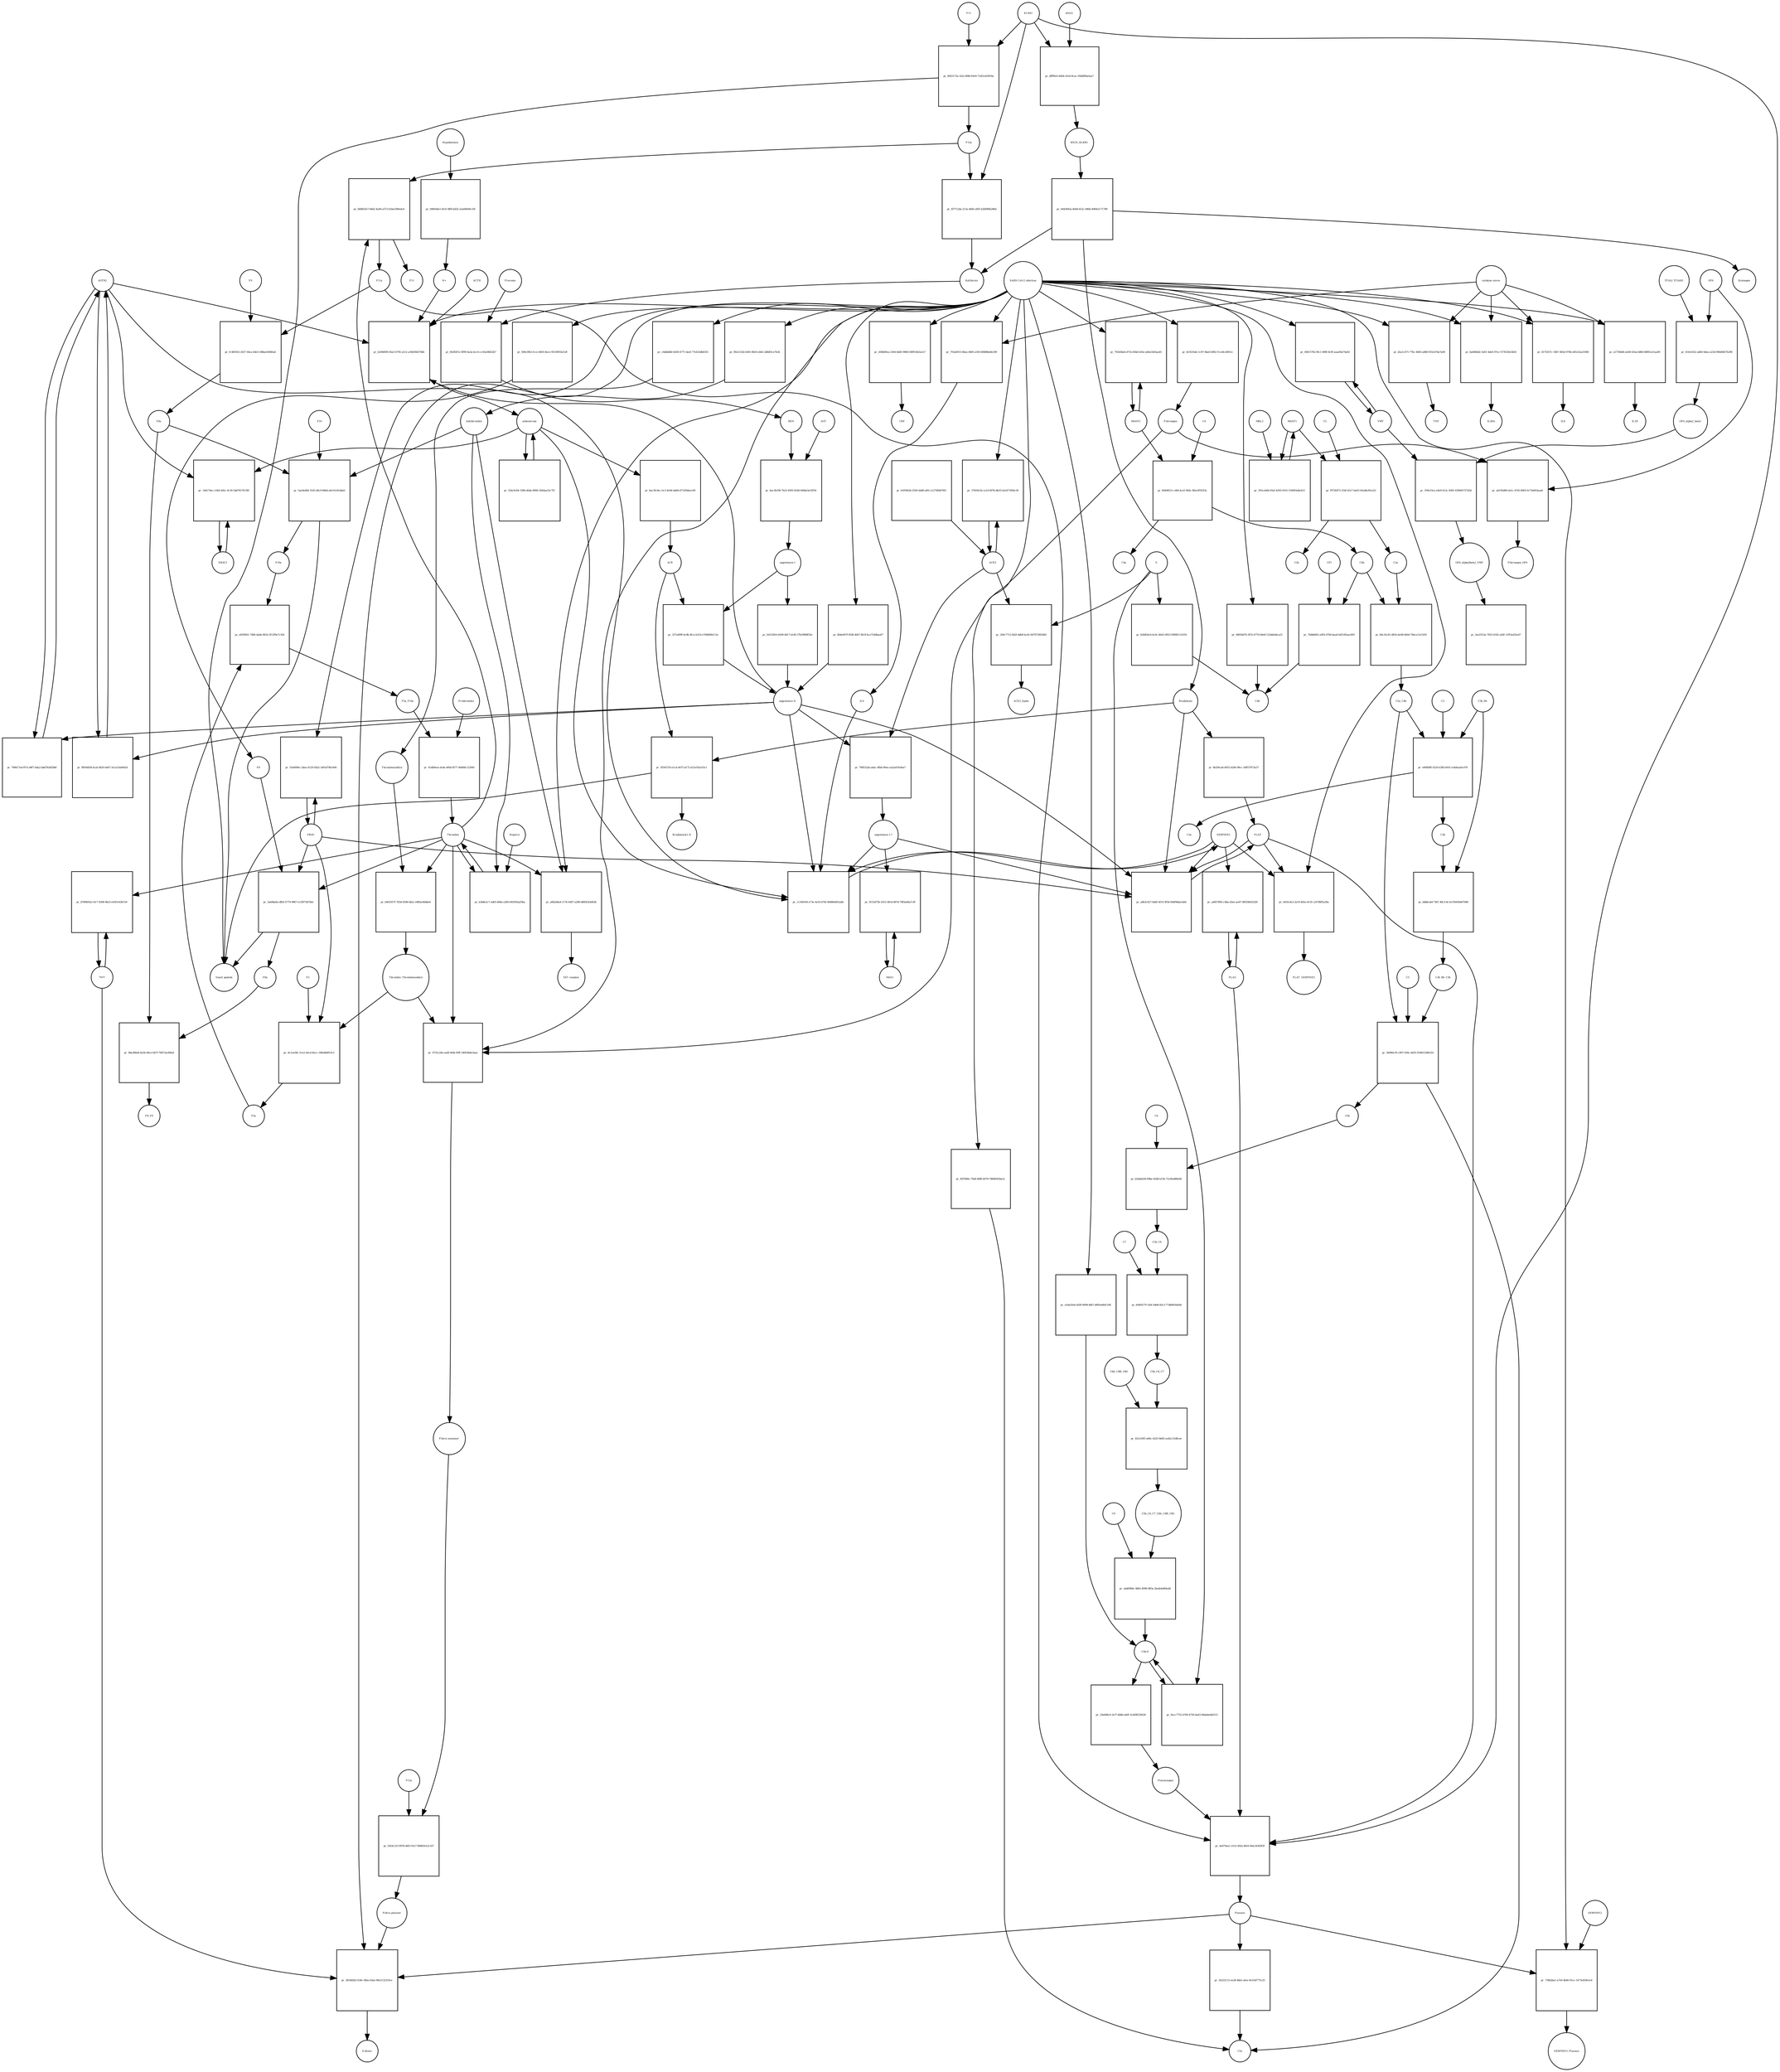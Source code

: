 strict digraph  {
F8 [annotation="urn_miriam_hgnc_3546|urn_miriam_taxonomy_9606", bipartite=0, cls=macromolecule, fontsize=4, label=F8, shape=circle];
"pr_5ab9ba6e-dfb5-4779-9967-e13f973b7bb1" [annotation="", bipartite=1, cls=process, fontsize=4, label="pr_5ab9ba6e-dfb5-4779-9967-e13f973b7bb1", shape=square];
"Small peptide" [annotation=urn_miriam_mesh_D010446, bipartite=0, cls=macromolecule, fontsize=4, label="Small peptide", shape=circle];
F8a [annotation="urn_miriam_hgnc.symbol_F8|urn_miriam_mesh_D015944|urn_miriam_taxonomy_9606", bipartite=0, cls=macromolecule, fontsize=4, label=F8a, shape=circle];
Thrombin [annotation="urn_miriam_hgnc_3535|urn_miriam_taxonomy_9606", bipartite=0, cls=macromolecule, fontsize=4, label=Thrombin, shape=circle];
PROC [annotation="urn_miriam_hgnc_9451|urn_miriam_taxonomy_9606", bipartite=0, cls=macromolecule, fontsize=4, label=PROC, shape=circle];
AGTR1 [annotation=urn_miriam_hgnc_336, bipartite=0, cls=macromolecule, fontsize=4, label=AGTR1, shape=circle];
"pr_708617a4-f07a-48f7-bda2-bbd782df28bf" [annotation="", bipartite=1, cls=process, fontsize=4, label="pr_708617a4-f07a-48f7-bda2-bbd782df28bf", shape=square];
"angiotensin II" [annotation="urn_miriam_obo.chebi_CHEBI%3A2718|urn_miriam_taxonomy_9606", bipartite=0, cls="simple chemical", fontsize=4, label="angiotensin II", shape=circle];
NR3C2 [annotation="", bipartite=0, cls=macromolecule, fontsize=4, label=NR3C2, shape=circle];
"pr_14d174ec-c044-445c-9c30-5dd7817615f0" [annotation="", bipartite=1, cls=process, fontsize=4, label="pr_14d174ec-c044-445c-9c30-5dd7817615f0", shape=square];
aldosterone [annotation="urn_miriam_obo.chebi_CHEBI%3A27584", bipartite=0, cls="simple chemical", fontsize=4, label=aldosterone, shape=circle];
"pr_52bc9c84-339b-46da-8906-3444aa52c7f2" [annotation="", bipartite=1, cls=process, fontsize=4, label="pr_52bc9c84-339b-46da-8906-3444aa52c7f2", shape=square];
SERPINE1 [annotation="", bipartite=0, cls=macromolecule, fontsize=4, label=SERPINE1, shape=circle];
"pr_1c349104-e73e-4e16-b7bf-49d864401abb" [annotation="", bipartite=1, cls=process, fontsize=4, label="pr_1c349104-e73e-4e16-b7bf-49d864401abb", shape=square];
"angiotensin I-7" [annotation="urn_miriam_obo.chebi_CHEBI%3A55438|urn_miriam_taxonomy_9606", bipartite=0, cls="simple chemical", fontsize=4, label="angiotensin I-7", shape=circle];
IL6 [annotation="urn_miriam_hgnc_6018|urn_miriam_taxonomy_9606", bipartite=0, cls=macromolecule, fontsize=4, label=IL6, shape=circle];
"pr_b2066f69-45a5-4795-a512-a39d39d2766b" [annotation="", bipartite=1, cls=process, fontsize=4, label="pr_b2066f69-45a5-4795-a512-a39d39d2766b", shape=square];
"SARS-CoV-2 infection" [annotation="urn_miriam_taxonomy_2697049|urn_miriam_mesh_D012327", bipartite=0, cls=phenotype, fontsize=4, label="SARS-CoV-2 infection", shape=circle];
"K+" [annotation="urn_miriam_obo.chebi_CHEBI%3A29103", bipartite=0, cls="simple chemical", fontsize=4, label="K+", shape=circle];
ACTH [annotation=urn_miriam_hgnc_9201, bipartite=0, cls="simple chemical", fontsize=4, label=ACTH, shape=circle];
"pr_8b4a907f-f638-46b7-8fc8-6ca724dbaa87" [annotation="", bipartite=1, cls=process, fontsize=4, label="pr_8b4a907f-f638-46b7-8fc8-6ca724dbaa87", shape=square];
Bradykinin [annotation="urn_miriam_obo.chebi_CHEBI%3A3165|urn_miriam_taxonomy_9606", bipartite=0, cls=macromolecule, fontsize=4, label=Bradykinin, shape=circle];
"pr_5f50537d-e1cd-4475-b172-b21e542c63c1" [annotation="", bipartite=1, cls=process, fontsize=4, label="pr_5f50537d-e1cd-4475-b172-b21e542c63c1", shape=square];
"Bradykinin(1-5)" [annotation="urn_miriam_mesh_C079000|urn_miriam_taxonomy_9606", bipartite=0, cls=macromolecule, fontsize=4, label="Bradykinin(1-5)", shape=circle];
ACE [annotation="urn_miriam_hgnc_2707|urn_miriam_taxonomy_9606", bipartite=0, cls=macromolecule, fontsize=4, label=ACE, shape=circle];
"pr_8b2f4ca8-4055-4206-99cc-56ff37873a37" [annotation="", bipartite=1, cls=process, fontsize=4, label="pr_8b2f4ca8-4055-4206-99cc-56ff37873a37", shape=square];
PLAT [annotation="urn_miriam_hgnc_9051|urn_miriam_taxonomy_9606", bipartite=0, cls=macromolecule, fontsize=4, label=PLAT, shape=circle];
"pr_f8936d58-bcaf-4820-b447-5e1a33a60d24" [annotation="", bipartite=1, cls=process, fontsize=4, label="pr_f8936d58-bcaf-4820-b447-5e1a33a60d24", shape=square];
MAS1 [annotation="", bipartite=0, cls=macromolecule, fontsize=4, label=MAS1, shape=circle];
"pr_9155d75b-2415-40cb-867d-78f5a68a7c9f" [annotation="", bipartite=1, cls=process, fontsize=4, label="pr_9155d75b-2415-40cb-867d-78f5a68a7c9f", shape=square];
Fibrinogen [annotation="urn_miriam_pubmed_19296670|urn_miriam_obo.go_GO%3A0005577|urn_miriam_hgnc_3661|urn_miriam_hgnc_3662|urn_miriam_hgnc_3694|urn_miriam_taxonomy_9606", bipartite=0, cls=complex, fontsize=4, label=Fibrinogen, shape=circle];
"pr_ab192d80-ab1c-47d3-8003-fe71b663aaa6" [annotation="", bipartite=1, cls=process, fontsize=4, label="pr_ab192d80-ab1c-47d3-8003-fe71b663aaa6", shape=square];
GP6 [annotation="urn_miriam_hgnc_HGNC%3A14388|urn_miriam_taxonomy_9606", bipartite=0, cls=macromolecule, fontsize=4, label=GP6, shape=circle];
Fibrinogen_GP6 [annotation="urn_miriam_pubmed_19296670|urn_miriam_obo.go_GO%3A0005577|urn_miriam_hgnc_HGNC%3A14388|urn_miriam_taxonomy_9606", bipartite=0, cls=complex, fontsize=4, label=Fibrinogen_GP6, shape=circle];
GP6_alpha2_beta1 [annotation="urn_miriam_pubmed_25051961|urn_miriam_taxonomy_10090|urn_miriam_hgnc_14338|urn_miriam_hgnc_6137|urn_miriam_hgnc_6153", bipartite=0, cls=complex, fontsize=4, label=GP6_alpha2_beta1, shape=circle];
"pr_359e19ca-e9e9-412c-8381-630945727d2d" [annotation="", bipartite=1, cls=process, fontsize=4, label="pr_359e19ca-e9e9-412c-8381-630945727d2d", shape=square];
VWF [annotation="urn_miriam_hgnc_12726|urn_miriam_taxonomy_9606", bipartite=0, cls=macromolecule, fontsize=4, label=VWF, shape=circle];
GP6_alpha2beta1_VWF [annotation="urn_miriam_pubmed_25051961|urn_miriam_taxonomy_10090|urn_miriam_hgnc_14338|urn_miriam_hgnc_6137|urn_miriam_hgnc_6153|urn_miriam_hgnc_12726", bipartite=0, cls=complex, fontsize=4, label=GP6_alpha2beta1_VWF, shape=circle];
"pr_414cb552-adb0-4dea-a23d-906d9d57b290" [annotation="", bipartite=1, cls=process, fontsize=4, label="pr_414cb552-adb0-4dea-a23d-906d9d57b290", shape=square];
ITGA2_ITGAB1 [annotation="urn_miriam_intact_EBI-16428357|urn_miriam_hgnc_6137|urn_miriam_hgnc_6153|urn_miriam_taxonomy_9606", bipartite=0, cls=complex, fontsize=4, label=ITGA2_ITGAB1, shape=circle];
"pr_5ee2553a-7925-4182-a56f-11ff3ad32e47" [annotation="", bipartite=1, cls="omitted process", fontsize=4, label="pr_5ee2553a-7925-4182-a56f-11ff3ad32e47", shape=square];
"Fibrin polymer" [annotation="urn_miriam_mesh_C465961|urn_miriam_taxonomy_9606", bipartite=0, cls=macromolecule, fontsize=4, label="Fibrin polymer", shape=circle];
"pr_281b82b2-636c-4fba-b1ba-98e2132319ce" [annotation="", bipartite=1, cls=process, fontsize=4, label="pr_281b82b2-636c-4fba-b1ba-98e2132319ce", shape=square];
"D-dimer" [annotation="urn_miriam_pubmed_19008457|urn_miriam_mesh_C036309|urn_miriam_taxonomy_9606", bipartite=0, cls=macromolecule, fontsize=4, label="D-dimer", shape=circle];
Plasmin [annotation="urn_miriam_hgnc.symbol_PLG|urn_miriam_mesh_D005341|urn_miriam_brenda_3.4.21.7|urn_miriam_taxonomy_9606", bipartite=0, cls=macromolecule, fontsize=4, label=Plasmin, shape=circle];
TAFI [annotation="urn_miriam_hgnc_1546|urn_miriam_taxonomy_9606", bipartite=0, cls=macromolecule, fontsize=4, label=TAFI, shape=circle];
"Fibrin monomer" [annotation="urn_miriam_mesh_C011468|urn_miriam_taxonomy_9606", bipartite=0, cls=macromolecule, fontsize=4, label="Fibrin monomer", shape=circle];
"pr_9324c21f-0978-44f3-91e7-89861b12c1b7" [annotation="", bipartite=1, cls=process, fontsize=4, label="pr_9324c21f-0978-44f3-91e7-89861b12c1b7", shape=square];
F13a [annotation="urn_miriam_hgnc.symbol_F13|urn_miriam_mesh_D026122|urn_miriam_brenda_2.3.2.13|urn_miriam_taxonomy_9606", bipartite=0, cls=macromolecule, fontsize=4, label=F13a, shape=circle];
"pr_d2a1c471-77bc-4683-a868-955cb7ba7a08" [annotation="", bipartite=1, cls=process, fontsize=4, label="pr_d2a1c471-77bc-4683-a868-955cb7ba7a08", shape=square];
TNF [annotation="urn_miriam_hgnc_11892|urn_miriam_taxonomy_9606", bipartite=0, cls=macromolecule, fontsize=4, label=TNF, shape=circle];
"cytokine storm" [annotation="urn_miriam_pubmed_2504360|urn_miriam_taxonomy_9606", bipartite=0, cls=phenotype, fontsize=4, label="cytokine storm", shape=circle];
"pr_24222112-ee28-4bb1-afee-0e102f775c25" [annotation="", bipartite=1, cls=process, fontsize=4, label="pr_24222112-ee28-4bb1-afee-0e102f775c25", shape=square];
C5a [annotation="urn_miriam_hgnc.symbol_C5|urn_miriam_mesh_D015936|urn_miriam_taxonomy_9606", bipartite=0, cls=macromolecule, fontsize=4, label=C5a, shape=circle];
"pr_18e688c4-3cf7-4b8b-ab0f-5cb09f230436" [annotation="", bipartite=1, cls=process, fontsize=4, label="pr_18e688c4-3cf7-4b8b-ab0f-5cb09f230436", shape=square];
Plasminogen [annotation="urn_miriam_hgnc_9071|urn_miriam_taxonomy_9606", bipartite=0, cls=macromolecule, fontsize=4, label=Plasminogen, shape=circle];
"C5b-9" [annotation="urn_miriam_obo.go_GO%3A0005579|urn_miriam_mesh_D015938|urn_miriam_mesh_D050776|urn_miriam_hgnc_1339|urn_miriam_hgnc_1346|urn_miriam_hgnc_1352|urn_miriam_hgnc_1353|urn_miriam_hgnc_1354|urn_miriam_hgnc_1358|urn_miriam_taxonomy_9606", bipartite=0, cls=complex, fontsize=4, label="C5b-9", shape=circle];
C2 [annotation="urn_miriam_hgnc_1248|urn_miriam_taxonomy_9606", bipartite=0, cls=macromolecule, fontsize=4, label=C2, shape=circle];
"pr_f972b972-554f-41e7-ba63-03a48cfb1a52" [annotation="", bipartite=1, cls=process, fontsize=4, label="pr_f972b972-554f-41e7-ba63-03a48cfb1a52", shape=square];
C2a [annotation="urn_miriam_hgnc.symbol_C2|urn_miriam_mesh_D050678|urn_miriam_taxonomy_9606", bipartite=0, cls=macromolecule, fontsize=4, label=C2a, shape=circle];
C2b [annotation="urn_miriam_hgnc.symbol_C2|urn_miriam_mesh_D050679|urn_miriam_taxonomy_9606", bipartite=0, cls=macromolecule, fontsize=4, label=C2b, shape=circle];
MASP1 [annotation="urn_miriam_hgnc_6901|urn_miriam_taxonomy_9606", bipartite=0, cls=macromolecule, fontsize=4, label=MASP1, shape=circle];
"pr_ba684bd2-3e81-4de0-97ec-f178329e3b50" [annotation="", bipartite=1, cls=process, fontsize=4, label="pr_ba684bd2-3e81-4de0-97ec-f178329e3b50", shape=square];
IL2RA [annotation="urn_miriam_hgnc_6008|urn_miriam_taxonomy_9606", bipartite=0, cls=macromolecule, fontsize=4, label=IL2RA, shape=circle];
"pr_6176357c-18b7-465d-970b-e85cb3a21968" [annotation="", bipartite=1, cls=process, fontsize=4, label="pr_6176357c-18b7-465d-970b-e85cb3a21968", shape=square];
IL8 [annotation="urn_miriam_hgnc_6025|urn_miriam_taxonomy_9606", bipartite=0, cls=macromolecule, fontsize=4, label=IL8, shape=circle];
"pr_ffd784fe-75b8-488f-b978-7884f045ba3c" [annotation="", bipartite=1, cls=process, fontsize=4, label="pr_ffd784fe-75b8-488f-b978-7884f045ba3c", shape=square];
"pr_703a6915-66ea-446f-a100-60688be8e299" [annotation="", bipartite=1, cls=process, fontsize=4, label="pr_703a6915-66ea-446f-a100-60688be8e299", shape=square];
"pr_e2739dd4-ab38-41ba-b860-68f81a51aa09" [annotation="", bipartite=1, cls=process, fontsize=4, label="pr_e2739dd4-ab38-41ba-b860-68f81a51aa09", shape=square];
IL1B [annotation="urn_miriam_hgnc_5992|urn_miriam_taxonomy_9606", bipartite=0, cls=macromolecule, fontsize=4, label=IL1B, shape=circle];
Prorenin [annotation="urn_miriam_hgnc_9958|urn_miriam_taxonomy_9606", bipartite=0, cls=macromolecule, fontsize=4, label=Prorenin, shape=circle];
"pr_84383f12-4f99-4a3a-bcc6-cc45a04822b7" [annotation="", bipartite=1, cls=process, fontsize=4, label="pr_84383f12-4f99-4a3a-bcc6-cc45a04822b7", shape=square];
REN [annotation="urn_miriam_hgnc.symbol_REN|urn_miriam_taxonomy_9606", bipartite=0, cls=macromolecule, fontsize=4, label=REN, shape=circle];
Kallikrein [annotation="urn_miriam_hgnc.symbol_KLKB1|urn_miriam_mesh_D020842|urn_miriam_brenda_3.4.21.34|urn_miriam_taxonomy_9606", bipartite=0, cls=macromolecule, fontsize=4, label=Kallikrein, shape=circle];
KLKB1 [annotation="urn_miriam_hgnc_6371|urn_miriam_taxonomy_9606", bipartite=0, cls=macromolecule, fontsize=4, label=KLKB1, shape=circle];
"pr_f077c2da-213a-40d5-af05-b2bf9f6b286d" [annotation="", bipartite=1, cls=process, fontsize=4, label="pr_f077c2da-213a-40d5-af05-b2bf9f6b286d", shape=square];
F12a [annotation="urn_miriam_hgnc.symbol_F12|urn_miriam_mesh_D015956|urn_miriam_brenda_3.4.21.38|urn_miriam_taxonomy_9606", bipartite=0, cls=macromolecule, fontsize=4, label=F12a, shape=circle];
"pr_c4ddddb0-6d30-4771-beef-77e423db8335" [annotation="", bipartite=1, cls=process, fontsize=4, label="pr_c4ddddb0-6d30-4771-beef-77e423db8335", shape=square];
Thrombomodulin [annotation="urn_miriam_hgnc_11784|urn_miriam_taxonomy_9606", bipartite=0, cls=macromolecule, fontsize=4, label=Thrombomodulin, shape=circle];
"pr_738b2ba1-a7e0-4b46-91cc-1473e458e1e4" [annotation="", bipartite=1, cls=process, fontsize=4, label="pr_738b2ba1-a7e0-4b46-91cc-1473e458e1e4", shape=square];
SERPINF2 [annotation="urn_miriam_hgnc_9075|urn_miriam_taxonomy_9606", bipartite=0, cls=macromolecule, fontsize=4, label=SERPINF2, shape=circle];
SERPINF2_Plasmin [annotation="urn_miriam_pubmed_2437112|urn_miriam_biogrid_314240|urn_miriam_hgnc_9075|urn_miriam_mesh_D005341|urn_miriam_taxonomy_9606", bipartite=0, cls=complex, fontsize=4, label=SERPINF2_Plasmin, shape=circle];
"pr_08658d76-5f55-4770-b9e8-123dde4dca21" [annotation="", bipartite=1, cls=process, fontsize=4, label="pr_08658d76-5f55-4770-b9e8-123dde4dca21", shape=square];
C4d [annotation="urn_miriam_hgnc.symbol_C4b|urn_miriam_mesh_C032261|urn_miriam_taxonomy_9606", bipartite=0, cls=macromolecule, fontsize=4, label=C4d, shape=circle];
"pr_e3ab25eb-d20f-4698-8df1-b805ed6d1108" [annotation="", bipartite=1, cls=process, fontsize=4, label="pr_e3ab25eb-d20f-4698-8df1-b805ed6d1108", shape=square];
"pr_55e8000c-2dea-4129-92b2-1d91d79b1406" [annotation="", bipartite=1, cls=process, fontsize=4, label="pr_55e8000c-2dea-4129-92b2-1d91d79b1406", shape=square];
"pr_49415762-f8c1-498f-8c9f-aaaefbe74a02" [annotation="", bipartite=1, cls=process, fontsize=4, label="pr_49415762-f8c1-498f-8c9f-aaaefbe74a02", shape=square];
"pr_d30b69ea-2364-4dd5-9868-589914b3a1e7" [annotation="", bipartite=1, cls=process, fontsize=4, label="pr_d30b69ea-2364-4dd5-9868-589914b3a1e7", shape=square];
CRP [annotation="urn_miriam_hgnc_2367|urn_miriam_taxonomy_9606", bipartite=0, cls=macromolecule, fontsize=4, label=CRP, shape=circle];
"pr_9ecc7752-b769-4750-ba63-08abde4d5515" [annotation="", bipartite=1, cls=process, fontsize=4, label="pr_9ecc7752-b769-4750-ba63-08abde4d5515", shape=square];
S [annotation="urn_miriam_uniprot_P0DTC2|urn_miriam_uniprot_P59594|urn_miriam_taxonomy_2697049", bipartite=0, cls=macromolecule, fontsize=4, label=S, shape=circle];
"pr_b5b85dc6-bc4c-4b43-9053-f90081116351" [annotation="", bipartite=1, cls=process, fontsize=4, label="pr_b5b85dc6-bc4c-4b43-9053-f90081116351", shape=square];
"pr_798532ab-adac-4fbb-90ee-aa2ad145dee7" [annotation="", bipartite=1, cls=process, fontsize=4, label="pr_798532ab-adac-4fbb-90ee-aa2ad145dee7", shape=square];
ACE2 [annotation="urn_miriam_hgnc_13557|urn_miriam_taxonomy_9606", bipartite=0, cls=macromolecule, fontsize=4, label=ACE2, shape=circle];
"pr_fe950b3b-2549-44d8-af61-e127684676f1" [annotation="", bipartite=1, cls=process, fontsize=4, label="pr_fe950b3b-2549-44d8-af61-e127684676f1", shape=square];
"pr_204c7712-0d2f-4db8-bc45-0d76729024fd" [annotation="", bipartite=1, cls=process, fontsize=4, label="pr_204c7712-0d2f-4db8-bc45-0d76729024fd", shape=square];
ACE2_Spike [annotation="urn_miriam_pdb_6CS2|urn_miriam_hgnc_13557|urn_miriam_uniprot_P0DTC2|urn_miriam_taxonomy_9606|urn_miriam_taxonomy_2697049", bipartite=0, cls=complex, fontsize=4, label=ACE2_Spike, shape=circle];
"pr_37b59e1b-ce1d-497b-8b35-b2e471858c30" [annotation="", bipartite=1, cls=process, fontsize=4, label="pr_37b59e1b-ce1d-497b-8b35-b2e471858c30", shape=square];
"pr_f82e152b-b383-49e9-a9d2-2d8df3ce7b3b" [annotation="", bipartite=1, cls=process, fontsize=4, label="pr_f82e152b-b383-49e9-a9d2-2d8df3ce7b3b", shape=square];
Antithrombin [annotation="urn_miriam_hgnc_775|urn_miriam_taxonomy_9606", bipartite=0, cls=macromolecule, fontsize=4, label=Antithrombin, shape=circle];
"pr_494c0f62-fcce-4605-8ece-9510991b21df" [annotation="", bipartite=1, cls=process, fontsize=4, label="pr_494c0f62-fcce-4605-8ece-9510991b21df", shape=square];
C4b [annotation="urn_miriam_hgnc_1324|urn_miriam_taxonomy_9606", bipartite=0, cls=macromolecule, fontsize=4, label=C4b, shape=circle];
"pr_74db6062-a093-47b0-bea4-b45185aac891" [annotation="", bipartite=1, cls=process, fontsize=4, label="pr_74db6062-a093-47b0-bea4-b45185aac891", shape=square];
CFI [annotation="urn_miriam_hgnc_2771|urn_miriam_taxonomy_9606", bipartite=0, cls=macromolecule, fontsize=4, label=CFI, shape=circle];
C3b [annotation="urn_miriam_hgnc.symbol_C3|urn_miriam_mesh_D003179|urn_miriam_taxonomy_9606", bipartite=0, cls=macromolecule, fontsize=4, label=C3b, shape=circle];
"pr_ddbbcdef-7bf1-48c3-8c1d-f5003b407686" [annotation="", bipartite=1, cls=process, fontsize=4, label="pr_ddbbcdef-7bf1-48c3-8c1d-f5003b407686", shape=square];
C3b_Bb [annotation="urn_miriam_pubmed_12440962|urn_miriam_brenda_3.4.21.47|urn_miriam_mesh_D051561|urn_miriam_mesh_D003179|urn_miriam_hgnc_1037|urn_miriam_taxonomy_9606", bipartite=0, cls=complex, fontsize=4, label=C3b_Bb, shape=circle];
C3b_Bb_C3b [annotation="urn_miriam_pubmed_12440962|urn_miriam_brenda_34.4.21.47|urn_miriam_mesh_D051566|urn_miriam_mesh_D003179|urn_miriam_hgnc_1037|urn_miriam_taxonomy_9606", bipartite=0, cls=complex, fontsize=4, label=C3b_Bb_C3b, shape=circle];
"pr_84c16c81-d81b-4e08-bb04-7b6ca13c5202" [annotation="", bipartite=1, cls=process, fontsize=4, label="pr_84c16c81-d81b-4e08-bb04-7b6ca13c5202", shape=square];
C2a_C4b [annotation="urn_miriam_mesh_D051574|urn_miriam_brenda_3.4.21.43|urn_miriam_mesh_D050678|urn_miriam_hgnc_1324|urn_miriam_taxonomy_9606", bipartite=0, cls=complex, fontsize=4, label=C2a_C4b, shape=circle];
C4 [annotation="urn_miriam_mesh_D00318|urn_miriam_taxonomy_9606", bipartite=0, cls=macromolecule, fontsize=4, label=C4, shape=circle];
"pr_84408221-c6fd-4ce5-964c-8fee5f5f2f3a" [annotation="", bipartite=1, cls=process, fontsize=4, label="pr_84408221-c6fd-4ce5-964c-8fee5f5f2f3a", shape=square];
C4a [annotation="urn_miriam_hgnc_1323|urn_miriam_taxonomy_9606", bipartite=0, cls=macromolecule, fontsize=4, label=C4a, shape=circle];
MASP2 [annotation="urn_miriam_hgnc_6902|urn_miriam_taxonomy_9606", bipartite=0, cls=macromolecule, fontsize=4, label=MASP2, shape=circle];
"pr_295ca9d4-65ef-4293-9101-534993a8e412" [annotation="", bipartite=1, cls=process, fontsize=4, label="pr_295ca9d4-65ef-4293-9101-534993a8e412", shape=square];
MBL2 [annotation="urn_miriam_hgnc_6902|urn_miriam_taxonomy_9606", bipartite=0, cls=macromolecule, fontsize=4, label=MBL2, shape=circle];
"pr_792d3beb-d71b-45bd-b35e-ab0a1b63aa45" [annotation="", bipartite=1, cls=process, fontsize=4, label="pr_792d3beb-d71b-45bd-b35e-ab0a1b63aa45", shape=square];
PLAU [annotation="urn_miriam_hgnc_9052|urn_miriam_taxonomy_9606", bipartite=0, cls=macromolecule, fontsize=4, label=PLAU, shape=circle];
"pr_a4857895-c4ba-43ee-ae67-80f2466322f6" [annotation="", bipartite=1, cls=process, fontsize=4, label="pr_a4857895-c4ba-43ee-ae67-80f2466322f6", shape=square];
C5b_C6_C7_C8A_C8B_C8G [annotation="urn_miriam_pubmed_28630159|urn_miriam_mesh_C042295|urn_miriam_mesh_D050776|urn_miriam_hgnc_1339|urn_miriam_hgnc_1352|urn_miriam_hgnc_1353|urn_miriam_hgnc_1354|urn_miriam_taxonomy_9606", bipartite=0, cls=complex, fontsize=4, label=C5b_C6_C7_C8A_C8B_C8G, shape=circle];
"pr_abd0984c-48b5-4990-883a-2be4ebd94ed4" [annotation="", bipartite=1, cls=process, fontsize=4, label="pr_abd0984c-48b5-4990-883a-2be4ebd94ed4", shape=square];
C9 [annotation="urn_miriam_hgnc_1358|urn_miriam_taxonomy_9606", bipartite=0, cls=macromolecule, fontsize=4, label=C9, shape=circle];
C5b_C6_C7 [annotation="urn_miriam_pubmed_28630159|urn_miriam_mesh_C037453|urn_miriam_mesh_D050776|urn_miriam_hgnc_1339|urn_miriam_hgnc_1346|urn_miriam_taxonomy_9606", bipartite=0, cls=complex, fontsize=4, label=C5b_C6_C7, shape=circle];
"pr_421e10f3-a66c-4225-8d45-ea42c21d8cee" [annotation="", bipartite=1, cls=process, fontsize=4, label="pr_421e10f3-a66c-4225-8d45-ea42c21d8cee", shape=square];
C8A_C8B_C8G [annotation="urn_miriam_mesh_D003185|urn_miriam_hgnc_1353|urn_miriam_hgnc_1352|urn_miriam_hgnc_1354|urn_miriam_taxonomy_9606", bipartite=0, cls=complex, fontsize=4, label=C8A_C8B_C8G, shape=circle];
C5b_C6 [annotation="urn_miriam_mesh_C050974|urn_miriam_mesh_D050776|urn_miriam_hgnc_1339|urn_miriam_taxonomy_9606", bipartite=0, cls=complex, fontsize=4, label=C5b_C6, shape=circle];
"pr_6e8f4179-33ef-44d6-82c3-77db0650a84c" [annotation="", bipartite=1, cls=process, fontsize=4, label="pr_6e8f4179-33ef-44d6-82c3-77db0650a84c", shape=square];
C7 [annotation="urn_miriam_hgnc_HGNC%3A1346|urn_miriam_taxonomy_9606", bipartite=0, cls=macromolecule, fontsize=4, label=C7, shape=circle];
C5b [annotation="urn_miriam_hgnc.symbol_C5|urn_miriam_mesh_D050776|urn_miriam_taxonomy_9606", bipartite=0, cls=macromolecule, fontsize=4, label=C5b, shape=circle];
"pr_b5dab028-09be-45db-b15b-72cf6ed88e60" [annotation="", bipartite=1, cls=process, fontsize=4, label="pr_b5dab028-09be-45db-b15b-72cf6ed88e60", shape=square];
C6 [annotation="urn_miriam_hgnc_1339|urn_miriam_taxonomy_9606", bipartite=0, cls=macromolecule, fontsize=4, label=C6, shape=circle];
C5 [annotation="urn_miriam_hgnc_1331|urn_miriam_taxonomy_9606", bipartite=0, cls=macromolecule, fontsize=4, label=C5, shape=circle];
"pr_2b096a76-c907-436c-bd35-95481528b31d" [annotation="", bipartite=1, cls=process, fontsize=4, label="pr_2b096a76-c907-436c-bd35-95481528b31d", shape=square];
C3 [annotation="urn_miriam_hgnc_1318|urn_miriam_taxonomy_9606", bipartite=0, cls=macromolecule, fontsize=4, label=C3, shape=circle];
"pr_e60fb9ff-0229-43f8-b916-1e4deaa6c078" [annotation="", bipartite=1, cls=process, fontsize=4, label="pr_e60fb9ff-0229-43f8-b916-1e4deaa6c078", shape=square];
C3a [annotation="urn_miriam_hgnc.symbol_C3|urn_miriam_mesh_D015926|urn_miriam_taxonomy_9606", bipartite=0, cls=macromolecule, fontsize=4, label=C3a, shape=circle];
"pr_6461057f-783d-4596-bb2c-04ffae46dbe6" [annotation="", bipartite=1, cls=process, fontsize=4, label="pr_6461057f-783d-4596-bb2c-04ffae46dbe6", shape=square];
Thrombin_Thrombomodulin [annotation="urn_miriam_pubmed_6282863|urn_miriam_taxonomy_9986|urn_miriam_biogrid_283352|urn_miriam_mesh_D013917|urn_miriam_hgnc_11784", bipartite=0, cls=complex, fontsize=4, label=Thrombin_Thrombomodulin, shape=circle];
"pr_0725c20e-aa6f-4f4d-95ff-540038de3aae" [annotation="", bipartite=1, cls=process, fontsize=4, label="pr_0725c20e-aa6f-4f4d-95ff-540038de3aae", shape=square];
KNG1_KLKB1 [annotation="urn_miriam_pubmed_17598838|urn_miriam_intact_EBI-10087151|urn_miriam_hgnc_6371|urn_miriam_hgnc_6383|urn_miriam_taxonomy_9606", bipartite=0, cls=complex, fontsize=4, label=KNG1_KLKB1, shape=circle];
"pr_6443045a-8e68-452c-846b-4960cfc71789" [annotation="", bipartite=1, cls=process, fontsize=4, label="pr_6443045a-8e68-452c-846b-4960cfc71789", shape=square];
Kininogen [annotation="urn_miriam_hgnc.symbol_KNG1|urn_miriam_mesh_D019679|urn_miriam_taxonomy_9606", bipartite=0, cls=macromolecule, fontsize=4, label=Kininogen, shape=circle];
"pr_8c9255de-1c87-4ba0-b982-f1ce8ce8051c" [annotation="", bipartite=1, cls=process, fontsize=4, label="pr_8c9255de-1c87-4ba0-b982-f1ce8ce8051c", shape=square];
"angiotensin I" [annotation="urn_miriam_obo.chebi_CHEBI%3A2718|urn_miriam_taxonomy_9606", bipartite=0, cls="simple chemical", fontsize=4, label="angiotensin I", shape=circle];
"pr_fe012816-b599-4817-b140-37b1f888f35e" [annotation="", bipartite=1, cls=process, fontsize=4, label="pr_fe012816-b599-4817-b140-37b1f888f35e", shape=square];
"pr_441fe3e3-2a19-465e-9c5f-c24788f5a38a" [annotation="", bipartite=1, cls=process, fontsize=4, label="pr_441fe3e3-2a19-465e-9c5f-c24788f5a38a", shape=square];
PLAT_SERPINE1 [annotation="urn_miriam_pubmed_22449964|urn_miriam_intact_EBI-7800882|urn_miriam_hgnc_9051|urn_miriam_hgnc_8593|urn_miriam_taxonomy_9606", bipartite=0, cls=complex, fontsize=4, label=PLAT_SERPINE1, shape=circle];
"pr_d789605d-c0c7-4398-9bc0-e45f1e43b7e9" [annotation="", bipartite=1, cls=process, fontsize=4, label="pr_d789605d-c0c7-4398-9bc0-e45f1e43b7e9", shape=square];
"pr_a8b3c427-b4d5-4f14-9f5b-84df9dda1dd4" [annotation="", bipartite=1, cls=process, fontsize=4, label="pr_a8b3c427-b4d5-4f14-9f5b-84df9dda1dd4", shape=square];
"pr_a8d2d4a4-117b-4387-a289-d885f3efd03b" [annotation="", bipartite=1, cls=process, fontsize=4, label="pr_a8d2d4a4-117b-4387-a289-d885f3efd03b", shape=square];
"TAT complex" [annotation="urn_miriam_pubmed_22930518|urn_miriam_mesh_C046193|urn_miriam_mesh_D013917|urn_miriam_hgnc_775|urn_miriam_taxonomy_9606", bipartite=0, cls=complex, fontsize=4, label="TAT complex", shape=circle];
"pr_4ed79aa1-21e2-492a-8fe4-f4dc24365f5f" [annotation="", bipartite=1, cls=process, fontsize=4, label="pr_4ed79aa1-21e2-492a-8fe4-f4dc24365f5f", shape=square];
F11a [annotation="urn_miriam_hgnc.symbol_F11|urn_miriam_mesh_D015945|urn_miriam_brenda_3.4.21.27|urn_miriam_taxonomy_9606", bipartite=0, cls=macromolecule, fontsize=4, label=F11a, shape=circle];
"pr_b3b8e2c7-ed63-468a-a360-04593faaf5ba" [annotation="", bipartite=1, cls=process, fontsize=4, label="pr_b3b8e2c7-ed63-468a-a360-04593faaf5ba", shape=square];
Heparin [annotation="urn_miriam_pubmed_708377|urn_miriam_obo.chebi_CHEBI%3A28304|urn_miriam_taxonomy_9606", bipartite=0, cls="simple chemical", fontsize=4, label=Heparin, shape=circle];
Prothrombin [annotation="urn_miriam_hgnc_3535|urn_miriam_taxonomy_9606", bipartite=0, cls=macromolecule, fontsize=4, label=Prothrombin, shape=circle];
"pr_41db9eee-dcde-4f6d-8577-46668c123f40" [annotation="", bipartite=1, cls=process, fontsize=4, label="pr_41db9eee-dcde-4f6d-8577-46668c123f40", shape=square];
F5a_F10a [annotation="urn_miriam_pubmed_2303476|urn_miriam_mesh_C022475|urn_miriam_mesh_D15943|urn_miriam_mesh_D015951|urn_miriam_taxonomy_9606", bipartite=0, cls=complex, fontsize=4, label=F5a_F10a, shape=circle];
F10a [annotation="urn_miriam_hgnc.symbol_F10|urn_miriam_mesh_D015951|urn_miriam_brenda_3.4.21.6|urn_miriam_taxonomy_9606", bipartite=0, cls=macromolecule, fontsize=4, label=F10a, shape=circle];
"pr_e81ff661-7d96-4abb-961b-3f13f9e7c164" [annotation="", bipartite=1, cls=process, fontsize=4, label="pr_e81ff661-7d96-4abb-961b-3f13f9e7c164", shape=square];
F5a [annotation="urn_miriam_hgnc.symbol_F5|urn_miriam_mesh_D015943|urn_miriam_taxonomy_9606", bipartite=0, cls=macromolecule, fontsize=4, label=F5a, shape=circle];
F5 [annotation="urn_miriam_hgnc_3541|urn_miriam_taxonomy_9606", bipartite=0, cls=macromolecule, fontsize=4, label=F5, shape=circle];
"pr_dc1ea58c-5ce2-4ecd-8ecc-189a6b6f53c5" [annotation="", bipartite=1, cls=process, fontsize=4, label="pr_dc1ea58c-5ce2-4ecd-8ecc-189a6b6f53c5", shape=square];
F9a [annotation="urn_miriam_hgnc.symbol_F9|urn_miriam_mesh_D015949|urn_miriam_taxonomy_9606", bipartite=0, cls=macromolecule, fontsize=4, label=F9a, shape=circle];
"pr_9ba386a8-4a56-40ce-b47f-7687cbcfb6af" [annotation="", bipartite=1, cls=process, fontsize=4, label="pr_9ba386a8-4a56-40ce-b47f-7687cbcfb6af", shape=square];
F8_F9 [annotation="urn_miriam_pubmed_22471307|urn_miriam_hgnc_3546|urn_miriam_hgnc_35531|urn_miriam_intact_EBI-11621595|urn_miriam_taxonomy_9606", bipartite=0, cls=complex, fontsize=4, label=F8_F9, shape=circle];
F9 [annotation="urn_miriam_hgnc_35531|urn_miriam_taxonomy_9606", bipartite=0, cls=macromolecule, fontsize=4, label=F9, shape=circle];
"pr_fc485932-2027-44ca-b4e5-388ae43846a4" [annotation="", bipartite=1, cls=process, fontsize=4, label="pr_fc485932-2027-44ca-b4e5-388ae43846a4", shape=square];
"pr_dfffffa5-6d04-41e6-8cac-9566f80a5aa7" [annotation="", bipartite=1, cls=process, fontsize=4, label="pr_dfffffa5-6d04-41e6-8cac-9566f80a5aa7", shape=square];
KNG1 [annotation="urn_miriam_hgnc.symbol_6383|urn_miriam_taxonomy_9606", bipartite=0, cls=macromolecule, fontsize=4, label=KNG1, shape=circle];
"pr_6b8833e7-66d2-4a49-a573-b1becf80edc4" [annotation="", bipartite=1, cls=process, fontsize=4, label="pr_6b8833e7-66d2-4a49-a573-b1becf80edc4", shape=square];
F11 [annotation="urn_miriam_hgnc_3529|urn_miriam_taxonomy_9606", bipartite=0, cls=macromolecule, fontsize=4, label=F11, shape=circle];
F12 [annotation="urn_miriam_hgnc_3530|urn_miriam_taxonomy_9606", bipartite=0, cls=macromolecule, fontsize=4, label=F12, shape=circle];
"pr_8025172a-1fa2-4f86-83e9-71d51e63918a" [annotation="", bipartite=1, cls=process, fontsize=4, label="pr_8025172a-1fa2-4f86-83e9-71d51e63918a", shape=square];
"pr_327a499f-bc8b-4fca-b210-e766806b112e" [annotation="", bipartite=1, cls=process, fontsize=4, label="pr_327a499f-bc8b-4fca-b210-e766806b112e", shape=square];
F10 [annotation="urn_miriam_hgnc_3528|urn_miriam_taxonomy_9606", bipartite=0, cls=macromolecule, fontsize=4, label=F10, shape=circle];
"pr_5ae9a484-31d5-46c9-866d-e8c01e9cbbeb" [annotation="", bipartite=1, cls=process, fontsize=4, label="pr_5ae9a484-31d5-46c9-866d-e8c01e9cbbeb", shape=square];
AGT [annotation="urn_miriam_hgnc_333|urn_miriam_taxonomy_9606", bipartite=0, cls=macromolecule, fontsize=4, label=AGT, shape=circle];
"pr_bac3b198-7b22-4595-8346-604be5e35f54" [annotation="", bipartite=1, cls=process, fontsize=4, label="pr_bac3b198-7b22-4595-8346-604be5e35f54", shape=square];
"pr_bac3fc9e-c3c3-4e94-bdd0-d712f0deec69" [annotation="", bipartite=1, cls=process, fontsize=4, label="pr_bac3fc9e-c3c3-4e94-bdd0-d712f0deec69", shape=square];
"pr_09854de1-4e1f-4ff8-bd32-a5a66694c16f" [annotation="", bipartite=1, cls=process, fontsize=4, label="pr_09854de1-4e1f-4ff8-bd32-a5a66694c16f", shape=square];
Hypokalemia [annotation="urn_miriam_mesh_D007008|urn_miriam_taxonomy_9606", bipartite=0, cls=phenotype, fontsize=4, label=Hypokalemia, shape=circle];
F8 -> "pr_5ab9ba6e-dfb5-4779-9967-e13f973b7bb1"  [annotation="", interaction_type=consumption];
"pr_5ab9ba6e-dfb5-4779-9967-e13f973b7bb1" -> "Small peptide"  [annotation="", interaction_type=production];
"pr_5ab9ba6e-dfb5-4779-9967-e13f973b7bb1" -> F8a  [annotation="", interaction_type=production];
F8a -> "pr_9ba386a8-4a56-40ce-b47f-7687cbcfb6af"  [annotation="", interaction_type=consumption];
Thrombin -> "pr_5ab9ba6e-dfb5-4779-9967-e13f973b7bb1"  [annotation="urn_miriam_pubmed_15746105|urn_miriam_taxonomy_9606", interaction_type=catalysis];
Thrombin -> "pr_6461057f-783d-4596-bb2c-04ffae46dbe6"  [annotation="", interaction_type=consumption];
Thrombin -> "pr_0725c20e-aa6f-4f4d-95ff-540038de3aae"  [annotation="urn_miriam_pubmed_6282863|urn_miriam_pubmed_28228446|urn_miriam_pubmed_2117226|urn_miriam_taxonomy_9606", interaction_type=catalysis];
Thrombin -> "pr_d789605d-c0c7-4398-9bc0-e45f1e43b7e9"  [annotation="urn_miriam_pubmed_23809134|urn_miriam_taxonomy_9823", interaction_type=catalysis];
Thrombin -> "pr_a8d2d4a4-117b-4387-a289-d885f3efd03b"  [annotation="", interaction_type=consumption];
Thrombin -> "pr_b3b8e2c7-ed63-468a-a360-04593faaf5ba"  [annotation="", interaction_type=consumption];
Thrombin -> "pr_6b8833e7-66d2-4a49-a573-b1becf80edc4"  [annotation="urn_miriam_pubmed_21304106|urn_miriam_pubmed_8631976|urn_miriam_taxonomy_9606", interaction_type=catalysis];
PROC -> "pr_5ab9ba6e-dfb5-4779-9967-e13f973b7bb1"  [annotation="urn_miriam_pubmed_15746105|urn_miriam_taxonomy_9606", interaction_type=inhibition];
PROC -> "pr_55e8000c-2dea-4129-92b2-1d91d79b1406"  [annotation="", interaction_type=consumption];
PROC -> "pr_a8b3c427-b4d5-4f14-9f5b-84df9dda1dd4"  [annotation="urn_miriam_pubmed_10373228|urn_miriam_pubmed_3124286|urn_miriam_taxonomy_9606|urn_miriam_pubmed_12091055|urn_miriam_pubmed_3096399", interaction_type=inhibition];
PROC -> "pr_dc1ea58c-5ce2-4ecd-8ecc-189a6b6f53c5"  [annotation="urn_miriam_pubmed_6282863|urn_miriam_pubmed_6572921|urn_miriam_pubmed_2322551|urn_miriam_taxonomy_9606", interaction_type=inhibition];
AGTR1 -> "pr_708617a4-f07a-48f7-bda2-bbd782df28bf"  [annotation="", interaction_type=consumption];
AGTR1 -> "pr_14d174ec-c044-445c-9c30-5dd7817615f0"  [annotation="urn_miriam_pubmed_21349712|urn_miriam_taxonomy_10116|urn_miriam_pubmed_7045029|urn_miriam_taxonomy_10090", interaction_type=catalysis];
AGTR1 -> "pr_1c349104-e73e-4e16-b7bf-49d864401abb"  [annotation="urn_miriam_pubmed_2091055|urn_miriam_taxonomy_9606|urn_miriam_pubmed_8034668|urn_miriam_pubmed_20591974|urn_miriam_pubmed_11983698", interaction_type=catalysis];
AGTR1 -> "pr_b2066f69-45a5-4795-a512-a39d39d2766b"  [annotation="urn_miriam_pubmed_8404594|urn_miriam_taxonomy_9606|urn_miriam_pubmed_173529|urn_miriam_taxonomy_9615|urn_miriam_pubmed_32565254", interaction_type=catalysis];
AGTR1 -> "pr_f8936d58-bcaf-4820-b447-5e1a33a60d24"  [annotation="", interaction_type=consumption];
"pr_708617a4-f07a-48f7-bda2-bbd782df28bf" -> AGTR1  [annotation="", interaction_type=production];
"angiotensin II" -> "pr_708617a4-f07a-48f7-bda2-bbd782df28bf"  [annotation="", interaction_type=stimulation];
"angiotensin II" -> "pr_1c349104-e73e-4e16-b7bf-49d864401abb"  [annotation="urn_miriam_pubmed_2091055|urn_miriam_taxonomy_9606|urn_miriam_pubmed_8034668|urn_miriam_pubmed_20591974|urn_miriam_pubmed_11983698", interaction_type=catalysis];
"angiotensin II" -> "pr_b2066f69-45a5-4795-a512-a39d39d2766b"  [annotation="urn_miriam_pubmed_8404594|urn_miriam_taxonomy_9606|urn_miriam_pubmed_173529|urn_miriam_taxonomy_9615|urn_miriam_pubmed_32565254", interaction_type=catalysis];
"angiotensin II" -> "pr_f8936d58-bcaf-4820-b447-5e1a33a60d24"  [annotation="urn_miriam_pubmed_8158359|urn_miriam_taxonomy_9606", interaction_type=stimulation];
"angiotensin II" -> "pr_798532ab-adac-4fbb-90ee-aa2ad145dee7"  [annotation="", interaction_type=consumption];
"angiotensin II" -> "pr_a8b3c427-b4d5-4f14-9f5b-84df9dda1dd4"  [annotation="urn_miriam_pubmed_10373228|urn_miriam_pubmed_3124286|urn_miriam_taxonomy_9606|urn_miriam_pubmed_12091055|urn_miriam_pubmed_3096399", interaction_type=catalysis];
NR3C2 -> "pr_14d174ec-c044-445c-9c30-5dd7817615f0"  [annotation="", interaction_type=consumption];
"pr_14d174ec-c044-445c-9c30-5dd7817615f0" -> NR3C2  [annotation="", interaction_type=production];
aldosterone -> "pr_14d174ec-c044-445c-9c30-5dd7817615f0"  [annotation="urn_miriam_pubmed_21349712|urn_miriam_taxonomy_10116|urn_miriam_pubmed_7045029|urn_miriam_taxonomy_10090", interaction_type=stimulation];
aldosterone -> "pr_52bc9c84-339b-46da-8906-3444aa52c7f2"  [annotation="", interaction_type=consumption];
aldosterone -> "pr_1c349104-e73e-4e16-b7bf-49d864401abb"  [annotation="urn_miriam_pubmed_2091055|urn_miriam_taxonomy_9606|urn_miriam_pubmed_8034668|urn_miriam_pubmed_20591974|urn_miriam_pubmed_11983698", interaction_type=catalysis];
aldosterone -> "pr_bac3fc9e-c3c3-4e94-bdd0-d712f0deec69"  [annotation="urn_miriam_pubmed_5932931|urn_miriam_taxonomy_10116", interaction_type=catalysis];
"pr_52bc9c84-339b-46da-8906-3444aa52c7f2" -> aldosterone  [annotation="", interaction_type=production];
SERPINE1 -> "pr_1c349104-e73e-4e16-b7bf-49d864401abb"  [annotation="", interaction_type=consumption];
SERPINE1 -> "pr_a4857895-c4ba-43ee-ae67-80f2466322f6"  [annotation="urn_miriam_pubmed_21199867|urn_miriam_taxonomy_9606", interaction_type=inhibition];
SERPINE1 -> "pr_441fe3e3-2a19-465e-9c5f-c24788f5a38a"  [annotation="", interaction_type=consumption];
SERPINE1 -> "pr_a8b3c427-b4d5-4f14-9f5b-84df9dda1dd4"  [annotation="urn_miriam_pubmed_10373228|urn_miriam_pubmed_3124286|urn_miriam_taxonomy_9606|urn_miriam_pubmed_12091055|urn_miriam_pubmed_3096399", interaction_type=inhibition];
"pr_1c349104-e73e-4e16-b7bf-49d864401abb" -> SERPINE1  [annotation="", interaction_type=production];
"angiotensin I-7" -> "pr_1c349104-e73e-4e16-b7bf-49d864401abb"  [annotation="urn_miriam_pubmed_2091055|urn_miriam_taxonomy_9606|urn_miriam_pubmed_8034668|urn_miriam_pubmed_20591974|urn_miriam_pubmed_11983698", interaction_type=inhibition];
"angiotensin I-7" -> "pr_9155d75b-2415-40cb-867d-78f5a68a7c9f"  [annotation="urn_miriam_pubmed_18026570|urn_miriam_taxonomy_10090", interaction_type=stimulation];
"angiotensin I-7" -> "pr_a8b3c427-b4d5-4f14-9f5b-84df9dda1dd4"  [annotation="urn_miriam_pubmed_10373228|urn_miriam_pubmed_3124286|urn_miriam_taxonomy_9606|urn_miriam_pubmed_12091055|urn_miriam_pubmed_3096399", interaction_type=inhibition];
IL6 -> "pr_1c349104-e73e-4e16-b7bf-49d864401abb"  [annotation="urn_miriam_pubmed_2091055|urn_miriam_taxonomy_9606|urn_miriam_pubmed_8034668|urn_miriam_pubmed_20591974|urn_miriam_pubmed_11983698", interaction_type=catalysis];
"pr_b2066f69-45a5-4795-a512-a39d39d2766b" -> aldosterone  [annotation="", interaction_type=production];
"SARS-CoV-2 infection" -> "pr_b2066f69-45a5-4795-a512-a39d39d2766b"  [annotation="urn_miriam_pubmed_8404594|urn_miriam_taxonomy_9606|urn_miriam_pubmed_173529|urn_miriam_taxonomy_9615|urn_miriam_pubmed_32565254", interaction_type="necessary stimulation"];
"SARS-CoV-2 infection" -> "pr_8b4a907f-f638-46b7-8fc8-6ca724dbaa87"  [annotation="urn_miriam_pubmed_32048163|urn_miriam_taxonomy_9606", interaction_type=catalysis];
"SARS-CoV-2 infection" -> "pr_281b82b2-636c-4fba-b1ba-98e2132319ce"  [annotation="urn_miriam_pubmed_29096812|urn_miriam_pubmed_10574983|urn_miriam_pubmed_32172226|urn_miriam_taxonomy_9606", interaction_type="necessary stimulation"];
"SARS-CoV-2 infection" -> "pr_d2a1c471-77bc-4683-a868-955cb7ba7a08"  [annotation="urn_miriam_pubmed_32504360|urn_miriam_taxonomy_9606", interaction_type=stimulation];
"SARS-CoV-2 infection" -> "pr_ba684bd2-3e81-4de0-97ec-f178329e3b50"  [annotation="urn_miriam_pubmed_32286245|urn_miriam_taxonomy_9606", interaction_type=stimulation];
"SARS-CoV-2 infection" -> "pr_6176357c-18b7-465d-970b-e85cb3a21968"  [annotation="urn_miriam_pubmed_32286245|urn_miriam_taxonomy_9606", interaction_type=stimulation];
"SARS-CoV-2 infection" -> "pr_ffd784fe-75b8-488f-b978-7884f045ba3c"  [annotation="urn_miriam_pmc_PMC7260598|urn_miriam_taxonomy_9606", interaction_type="necessary stimulation"];
"SARS-CoV-2 infection" -> "pr_703a6915-66ea-446f-a100-60688be8e299"  [annotation="urn_miriam_pubmed_32286245|urn_miriam_taxonomy_9606", interaction_type=stimulation];
"SARS-CoV-2 infection" -> "pr_e2739dd4-ab38-41ba-b860-68f81a51aa09"  [annotation="urn_miriam_pubmed_32359396|urn_miriam_taxonomy_9606", interaction_type=stimulation];
"SARS-CoV-2 infection" -> "pr_c4ddddb0-6d30-4771-beef-77e423db8335"  [annotation="urn_miriam_doi_10.1101%2F2020.04.25.20077842|urn_miriam_taxonomy_9606", interaction_type="necessary stimulation"];
"SARS-CoV-2 infection" -> "pr_738b2ba1-a7e0-4b46-91cc-1473e458e1e4"  [annotation="urn_miriam_pubmed_2437112|urn_miriam_doi_10.1101%2F2020.04.25.20077842|urn_miriam_taxonomy_9606", interaction_type=stimulation];
"SARS-CoV-2 infection" -> "pr_08658d76-5f55-4770-b9e8-123dde4dca21"  [annotation="urn_miriam_pubmed_32299776|urn_miriam_taxonomy_9606", interaction_type=stimulation];
"SARS-CoV-2 infection" -> "pr_e3ab25eb-d20f-4698-8df1-b805ed6d1108"  [annotation="urn_miriam_pmc_PMC7260598|urn_miriam_taxonomy_9606", interaction_type="necessary stimulation"];
"SARS-CoV-2 infection" -> "pr_55e8000c-2dea-4129-92b2-1d91d79b1406"  [annotation="urn_miriam_pubmed_32302438|urn_miriam_taxonomy_9606", interaction_type="necessary stimulation"];
"SARS-CoV-2 infection" -> "pr_49415762-f8c1-498f-8c9f-aaaefbe74a02"  [annotation="urn_miriam_pubmed_32367170|urn_miriam_taxonomy_9606", interaction_type="necessary stimulation"];
"SARS-CoV-2 infection" -> "pr_d30b69ea-2364-4dd5-9868-589914b3a1e7"  [annotation="urn_miriam_pubmed_32171076|urn_miriam_taxonomy_9606", interaction_type="necessary stimulation"];
"SARS-CoV-2 infection" -> "pr_37b59e1b-ce1d-497b-8b35-b2e471858c30"  [annotation="urn_miriam_pubmed_16008552|urn_miriam_taxonomy_9606", interaction_type=inhibition];
"SARS-CoV-2 infection" -> "pr_f82e152b-b383-49e9-a9d2-2d8df3ce7b3b"  [annotation="urn_miriam_pubmed_32302438|urn_miriam_taxonomy_9606", interaction_type=inhibition];
"SARS-CoV-2 infection" -> "pr_494c0f62-fcce-4605-8ece-9510991b21df"  [annotation="urn_miriam_pubmed_32367170|urn_miriam_taxonomy_9606", interaction_type="necessary stimulation"];
"SARS-CoV-2 infection" -> "pr_792d3beb-d71b-45bd-b35e-ab0a1b63aa45"  [annotation="urn_miriam_pubmed_11290788|urn_miriam_pubmed_32299776|urn_miriam_taxonomy_9606", interaction_type=stimulation];
"SARS-CoV-2 infection" -> "pr_0725c20e-aa6f-4f4d-95ff-540038de3aae"  [annotation="urn_miriam_pubmed_6282863|urn_miriam_pubmed_28228446|urn_miriam_pubmed_2117226|urn_miriam_taxonomy_9606", interaction_type="necessary stimulation"];
"SARS-CoV-2 infection" -> "pr_8c9255de-1c87-4ba0-b982-f1ce8ce8051c"  [annotation="urn_miriam_pubmed_32172226|urn_miriam_taxonomy_9606", interaction_type="necessary stimulation"];
"SARS-CoV-2 infection" -> "pr_441fe3e3-2a19-465e-9c5f-c24788f5a38a"  [annotation="urn_miriam_pubmed_22449964|urn_miriam_doi_10.1101%2F2020.04.25.20077842|urn_miriam_taxonomy_9606", interaction_type="necessary stimulation"];
"SARS-CoV-2 infection" -> "pr_a8d2d4a4-117b-4387-a289-d885f3efd03b"  [annotation="urn_miriam_pubmed_8136018|urn_miriam_doi_10.1101%2F2020.04.25.20077842|urn_miriam_taxonomy_9606", interaction_type="necessary stimulation"];
"K+" -> "pr_b2066f69-45a5-4795-a512-a39d39d2766b"  [annotation="urn_miriam_pubmed_8404594|urn_miriam_taxonomy_9606|urn_miriam_pubmed_173529|urn_miriam_taxonomy_9615|urn_miriam_pubmed_32565254", interaction_type=catalysis];
ACTH -> "pr_b2066f69-45a5-4795-a512-a39d39d2766b"  [annotation="urn_miriam_pubmed_8404594|urn_miriam_taxonomy_9606|urn_miriam_pubmed_173529|urn_miriam_taxonomy_9615|urn_miriam_pubmed_32565254", interaction_type=catalysis];
"pr_8b4a907f-f638-46b7-8fc8-6ca724dbaa87" -> "angiotensin II"  [annotation="", interaction_type=production];
Bradykinin -> "pr_5f50537d-e1cd-4475-b172-b21e542c63c1"  [annotation="", interaction_type=consumption];
Bradykinin -> "pr_8b2f4ca8-4055-4206-99cc-56ff37873a37"  [annotation="urn_miriam_pubmed_9066005|urn_miriam_taxonomy_9606", interaction_type=stimulation];
Bradykinin -> "pr_a8b3c427-b4d5-4f14-9f5b-84df9dda1dd4"  [annotation="urn_miriam_pubmed_10373228|urn_miriam_pubmed_3124286|urn_miriam_taxonomy_9606|urn_miriam_pubmed_12091055|urn_miriam_pubmed_3096399", interaction_type=catalysis];
"pr_5f50537d-e1cd-4475-b172-b21e542c63c1" -> "Bradykinin(1-5)"  [annotation="", interaction_type=production];
"pr_5f50537d-e1cd-4475-b172-b21e542c63c1" -> "Small peptide"  [annotation="", interaction_type=production];
ACE -> "pr_5f50537d-e1cd-4475-b172-b21e542c63c1"  [annotation="urn_miriam_taxonomy_9606|urn_miriam_pubmed_10969042", interaction_type=catalysis];
ACE -> "pr_327a499f-bc8b-4fca-b210-e766806b112e"  [annotation="urn_miriam_taxonomy_9606|urn_miriam_pubmed_190881|urn_miriam_pubmed_10969042", interaction_type=catalysis];
"pr_8b2f4ca8-4055-4206-99cc-56ff37873a37" -> PLAT  [annotation="", interaction_type=production];
PLAT -> "pr_441fe3e3-2a19-465e-9c5f-c24788f5a38a"  [annotation="", interaction_type=consumption];
PLAT -> "pr_a8b3c427-b4d5-4f14-9f5b-84df9dda1dd4"  [annotation="", interaction_type=consumption];
PLAT -> "pr_4ed79aa1-21e2-492a-8fe4-f4dc24365f5f"  [annotation="urn_miriam_pubmed_89876|urn_miriam_taxonomy_9606|urn_miriam_pubmed_3850647|urn_miriam_pubmed_2966802|urn_miriam_pubmed_6539333", interaction_type=catalysis];
"pr_f8936d58-bcaf-4820-b447-5e1a33a60d24" -> AGTR1  [annotation="", interaction_type=production];
MAS1 -> "pr_9155d75b-2415-40cb-867d-78f5a68a7c9f"  [annotation="", interaction_type=consumption];
"pr_9155d75b-2415-40cb-867d-78f5a68a7c9f" -> MAS1  [annotation="", interaction_type=production];
Fibrinogen -> "pr_ab192d80-ab1c-47d3-8003-fe71b663aaa6"  [annotation="", interaction_type=consumption];
Fibrinogen -> "pr_0725c20e-aa6f-4f4d-95ff-540038de3aae"  [annotation="", interaction_type=consumption];
"pr_ab192d80-ab1c-47d3-8003-fe71b663aaa6" -> Fibrinogen_GP6  [annotation="", interaction_type=production];
GP6 -> "pr_ab192d80-ab1c-47d3-8003-fe71b663aaa6"  [annotation="", interaction_type=consumption];
GP6 -> "pr_414cb552-adb0-4dea-a23d-906d9d57b290"  [annotation="", interaction_type=consumption];
GP6_alpha2_beta1 -> "pr_359e19ca-e9e9-412c-8381-630945727d2d"  [annotation="", interaction_type=consumption];
"pr_359e19ca-e9e9-412c-8381-630945727d2d" -> GP6_alpha2beta1_VWF  [annotation="", interaction_type=production];
VWF -> "pr_359e19ca-e9e9-412c-8381-630945727d2d"  [annotation="", interaction_type=consumption];
VWF -> "pr_49415762-f8c1-498f-8c9f-aaaefbe74a02"  [annotation="", interaction_type=consumption];
GP6_alpha2beta1_VWF -> "pr_5ee2553a-7925-4182-a56f-11ff3ad32e47"  [annotation="", interaction_type=consumption];
"pr_414cb552-adb0-4dea-a23d-906d9d57b290" -> GP6_alpha2_beta1  [annotation="", interaction_type=production];
ITGA2_ITGAB1 -> "pr_414cb552-adb0-4dea-a23d-906d9d57b290"  [annotation="", interaction_type=consumption];
"Fibrin polymer" -> "pr_281b82b2-636c-4fba-b1ba-98e2132319ce"  [annotation="", interaction_type=consumption];
"pr_281b82b2-636c-4fba-b1ba-98e2132319ce" -> "D-dimer"  [annotation="", interaction_type=production];
Plasmin -> "pr_281b82b2-636c-4fba-b1ba-98e2132319ce"  [annotation="urn_miriam_pubmed_29096812|urn_miriam_pubmed_10574983|urn_miriam_pubmed_32172226|urn_miriam_taxonomy_9606", interaction_type=catalysis];
Plasmin -> "pr_24222112-ee28-4bb1-afee-0e102f775c25"  [annotation="urn_miriam_pubmed_27077125|urn_miriam_taxonomy_10090", interaction_type="necessary stimulation"];
Plasmin -> "pr_738b2ba1-a7e0-4b46-91cc-1473e458e1e4"  [annotation="", interaction_type=consumption];
TAFI -> "pr_281b82b2-636c-4fba-b1ba-98e2132319ce"  [annotation="urn_miriam_pubmed_29096812|urn_miriam_pubmed_10574983|urn_miriam_pubmed_32172226|urn_miriam_taxonomy_9606", interaction_type=catalysis];
TAFI -> "pr_d789605d-c0c7-4398-9bc0-e45f1e43b7e9"  [annotation="", interaction_type=consumption];
"Fibrin monomer" -> "pr_9324c21f-0978-44f3-91e7-89861b12c1b7"  [annotation="", interaction_type=consumption];
"pr_9324c21f-0978-44f3-91e7-89861b12c1b7" -> "Fibrin polymer"  [annotation="", interaction_type=production];
F13a -> "pr_9324c21f-0978-44f3-91e7-89861b12c1b7"  [annotation="urn_miriam_pubmed_29096812|urn_miriam_pubmed_7577232|urn_miriam_taxonomy_9606", interaction_type=catalysis];
"pr_d2a1c471-77bc-4683-a868-955cb7ba7a08" -> TNF  [annotation="", interaction_type=production];
"cytokine storm" -> "pr_d2a1c471-77bc-4683-a868-955cb7ba7a08"  [annotation="urn_miriam_pubmed_32504360|urn_miriam_taxonomy_9606", interaction_type=stimulation];
"cytokine storm" -> "pr_ba684bd2-3e81-4de0-97ec-f178329e3b50"  [annotation="urn_miriam_pubmed_32286245|urn_miriam_taxonomy_9606", interaction_type=stimulation];
"cytokine storm" -> "pr_6176357c-18b7-465d-970b-e85cb3a21968"  [annotation="urn_miriam_pubmed_32286245|urn_miriam_taxonomy_9606", interaction_type=stimulation];
"cytokine storm" -> "pr_703a6915-66ea-446f-a100-60688be8e299"  [annotation="urn_miriam_pubmed_32286245|urn_miriam_taxonomy_9606", interaction_type=stimulation];
"cytokine storm" -> "pr_e2739dd4-ab38-41ba-b860-68f81a51aa09"  [annotation="urn_miriam_pubmed_32359396|urn_miriam_taxonomy_9606", interaction_type=stimulation];
"pr_24222112-ee28-4bb1-afee-0e102f775c25" -> C5a  [annotation="", interaction_type=production];
"pr_18e688c4-3cf7-4b8b-ab0f-5cb09f230436" -> Plasminogen  [annotation="", interaction_type=production];
Plasminogen -> "pr_4ed79aa1-21e2-492a-8fe4-f4dc24365f5f"  [annotation="", interaction_type=consumption];
"C5b-9" -> "pr_18e688c4-3cf7-4b8b-ab0f-5cb09f230436"  [annotation="urn_miriam_pubmed_9012652|urn_miriam_taxonomy_9606", interaction_type=stimulation];
"C5b-9" -> "pr_9ecc7752-b769-4750-ba63-08abde4d5515"  [annotation="", interaction_type=consumption];
C2 -> "pr_f972b972-554f-41e7-ba63-03a48cfb1a52"  [annotation="", interaction_type=consumption];
"pr_f972b972-554f-41e7-ba63-03a48cfb1a52" -> C2a  [annotation="", interaction_type=production];
"pr_f972b972-554f-41e7-ba63-03a48cfb1a52" -> C2b  [annotation="", interaction_type=production];
C2a -> "pr_84c16c81-d81b-4e08-bb04-7b6ca13c5202"  [annotation="", interaction_type=consumption];
MASP1 -> "pr_f972b972-554f-41e7-ba63-03a48cfb1a52"  [annotation="urn_miriam_pubmed_10946292|urn_miriam_taxonomy_9606", interaction_type=catalysis];
MASP1 -> "pr_295ca9d4-65ef-4293-9101-534993a8e412"  [annotation="", interaction_type=consumption];
"pr_ba684bd2-3e81-4de0-97ec-f178329e3b50" -> IL2RA  [annotation="", interaction_type=production];
"pr_6176357c-18b7-465d-970b-e85cb3a21968" -> IL8  [annotation="", interaction_type=production];
"pr_ffd784fe-75b8-488f-b978-7884f045ba3c" -> C5a  [annotation="", interaction_type=production];
"pr_703a6915-66ea-446f-a100-60688be8e299" -> IL6  [annotation="", interaction_type=production];
"pr_e2739dd4-ab38-41ba-b860-68f81a51aa09" -> IL1B  [annotation="", interaction_type=production];
Prorenin -> "pr_84383f12-4f99-4a3a-bcc6-cc45a04822b7"  [annotation="", interaction_type=consumption];
"pr_84383f12-4f99-4a3a-bcc6-cc45a04822b7" -> REN  [annotation="", interaction_type=production];
REN -> "pr_bac3b198-7b22-4595-8346-604be5e35f54"  [annotation="urn_miriam_pubmed_10585461|urn_miriam_pubmed_30934934|urn_miriam_pubmed_6172448|urn_miriam_taxonomy_9606", interaction_type=catalysis];
Kallikrein -> "pr_84383f12-4f99-4a3a-bcc6-cc45a04822b7"  [annotation="urn_miriam_pubmed_692685|urn_miriam_taxonomy_9606", interaction_type=catalysis];
KLKB1 -> "pr_f077c2da-213a-40d5-af05-b2bf9f6b286d"  [annotation="", interaction_type=consumption];
KLKB1 -> "pr_4ed79aa1-21e2-492a-8fe4-f4dc24365f5f"  [annotation="urn_miriam_pubmed_89876|urn_miriam_taxonomy_9606|urn_miriam_pubmed_3850647|urn_miriam_pubmed_2966802|urn_miriam_pubmed_6539333", interaction_type=catalysis];
KLKB1 -> "pr_dfffffa5-6d04-41e6-8cac-9566f80a5aa7"  [annotation="", interaction_type=consumption];
KLKB1 -> "pr_8025172a-1fa2-4f86-83e9-71d51e63918a"  [annotation="urn_miriam_pubmed_7391081|urn_miriam_taxonomy_9606|urn_miriam_pubmed_864009", interaction_type=catalysis];
"pr_f077c2da-213a-40d5-af05-b2bf9f6b286d" -> Kallikrein  [annotation="", interaction_type=production];
F12a -> "pr_f077c2da-213a-40d5-af05-b2bf9f6b286d"  [annotation="urn_miriam_pubmed_21304106|urn_miriam_taxonomy_9606", interaction_type=catalysis];
F12a -> "pr_6b8833e7-66d2-4a49-a573-b1becf80edc4"  [annotation="", interaction_type=consumption];
"pr_c4ddddb0-6d30-4771-beef-77e423db8335" -> Thrombomodulin  [annotation="", interaction_type=production];
Thrombomodulin -> "pr_6461057f-783d-4596-bb2c-04ffae46dbe6"  [annotation="", interaction_type=consumption];
"pr_738b2ba1-a7e0-4b46-91cc-1473e458e1e4" -> SERPINF2_Plasmin  [annotation="", interaction_type=production];
SERPINF2 -> "pr_738b2ba1-a7e0-4b46-91cc-1473e458e1e4"  [annotation="", interaction_type=consumption];
"pr_08658d76-5f55-4770-b9e8-123dde4dca21" -> C4d  [annotation="", interaction_type=production];
"pr_e3ab25eb-d20f-4698-8df1-b805ed6d1108" -> "C5b-9"  [annotation="", interaction_type=production];
"pr_55e8000c-2dea-4129-92b2-1d91d79b1406" -> PROC  [annotation="", interaction_type=production];
"pr_49415762-f8c1-498f-8c9f-aaaefbe74a02" -> VWF  [annotation="", interaction_type=production];
"pr_d30b69ea-2364-4dd5-9868-589914b3a1e7" -> CRP  [annotation="", interaction_type=production];
"pr_9ecc7752-b769-4750-ba63-08abde4d5515" -> "C5b-9"  [annotation="", interaction_type=production];
S -> "pr_9ecc7752-b769-4750-ba63-08abde4d5515"  [annotation="", interaction_type=consumption];
S -> "pr_b5b85dc6-bc4c-4b43-9053-f90081116351"  [annotation="", interaction_type=consumption];
S -> "pr_204c7712-0d2f-4db8-bc45-0d76729024fd"  [annotation="", interaction_type=consumption];
"pr_b5b85dc6-bc4c-4b43-9053-f90081116351" -> C4d  [annotation="", interaction_type=production];
"pr_798532ab-adac-4fbb-90ee-aa2ad145dee7" -> "angiotensin I-7"  [annotation="", interaction_type=production];
ACE2 -> "pr_798532ab-adac-4fbb-90ee-aa2ad145dee7"  [annotation="urn_miriam_pubmed_23392115|urn_miriam_taxonomy_10090", interaction_type=catalysis];
ACE2 -> "pr_204c7712-0d2f-4db8-bc45-0d76729024fd"  [annotation="", interaction_type=consumption];
ACE2 -> "pr_37b59e1b-ce1d-497b-8b35-b2e471858c30"  [annotation="", interaction_type=consumption];
"pr_fe950b3b-2549-44d8-af61-e127684676f1" -> ACE2  [annotation="", interaction_type=production];
"pr_204c7712-0d2f-4db8-bc45-0d76729024fd" -> ACE2_Spike  [annotation="", interaction_type=production];
"pr_37b59e1b-ce1d-497b-8b35-b2e471858c30" -> ACE2  [annotation="", interaction_type=production];
"pr_f82e152b-b383-49e9-a9d2-2d8df3ce7b3b" -> Antithrombin  [annotation="", interaction_type=production];
Antithrombin -> "pr_a8d2d4a4-117b-4387-a289-d885f3efd03b"  [annotation="", interaction_type=consumption];
Antithrombin -> "pr_b3b8e2c7-ed63-468a-a360-04593faaf5ba"  [annotation="urn_miriam_pubmed_579490|urn_miriam_taxonomy_9606", interaction_type=inhibition];
Antithrombin -> "pr_5ae9a484-31d5-46c9-866d-e8c01e9cbbeb"  [annotation="urn_miriam_pubmed_11551226|urn_miriam_pubmed_15853774|urn_miriam_taxonomy_9606", interaction_type=inhibition];
"pr_494c0f62-fcce-4605-8ece-9510991b21df" -> F8  [annotation="", interaction_type=production];
C4b -> "pr_74db6062-a093-47b0-bea4-b45185aac891"  [annotation="", interaction_type=consumption];
C4b -> "pr_84c16c81-d81b-4e08-bb04-7b6ca13c5202"  [annotation="", interaction_type=consumption];
"pr_74db6062-a093-47b0-bea4-b45185aac891" -> C4d  [annotation="", interaction_type=production];
CFI -> "pr_74db6062-a093-47b0-bea4-b45185aac891"  [annotation="urn_miriam_pubmed_19362461|urn_miriam_taxonomy_9606", interaction_type=catalysis];
C3b -> "pr_ddbbcdef-7bf1-48c3-8c1d-f5003b407686"  [annotation="", interaction_type=consumption];
"pr_ddbbcdef-7bf1-48c3-8c1d-f5003b407686" -> C3b_Bb_C3b  [annotation="", interaction_type=production];
C3b_Bb -> "pr_ddbbcdef-7bf1-48c3-8c1d-f5003b407686"  [annotation="", interaction_type=consumption];
C3b_Bb -> "pr_e60fb9ff-0229-43f8-b916-1e4deaa6c078"  [annotation="urn_miriam_pubmed_427127|urn_miriam_taxonomy_9606|urn_miriam_pubmed_17395591", interaction_type=catalysis];
C3b_Bb_C3b -> "pr_2b096a76-c907-436c-bd35-95481528b31d"  [annotation="urn_miriam_pubmed_30083158|urn_miriam_taxonomy_9606|urn_miriam_pubmed_12878586", interaction_type=catalysis];
"pr_84c16c81-d81b-4e08-bb04-7b6ca13c5202" -> C2a_C4b  [annotation="", interaction_type=production];
C2a_C4b -> "pr_2b096a76-c907-436c-bd35-95481528b31d"  [annotation="urn_miriam_pubmed_30083158|urn_miriam_taxonomy_9606|urn_miriam_pubmed_12878586", interaction_type=catalysis];
C2a_C4b -> "pr_e60fb9ff-0229-43f8-b916-1e4deaa6c078"  [annotation="urn_miriam_pubmed_427127|urn_miriam_taxonomy_9606|urn_miriam_pubmed_17395591", interaction_type=catalysis];
C4 -> "pr_84408221-c6fd-4ce5-964c-8fee5f5f2f3a"  [annotation="", interaction_type=consumption];
"pr_84408221-c6fd-4ce5-964c-8fee5f5f2f3a" -> C4b  [annotation="", interaction_type=production];
"pr_84408221-c6fd-4ce5-964c-8fee5f5f2f3a" -> C4a  [annotation="", interaction_type=production];
MASP2 -> "pr_84408221-c6fd-4ce5-964c-8fee5f5f2f3a"  [annotation="urn_miriam_pubmed_21664989|urn_miriam_taxonomy_9606", interaction_type=catalysis];
MASP2 -> "pr_792d3beb-d71b-45bd-b35e-ab0a1b63aa45"  [annotation="", interaction_type=consumption];
"pr_295ca9d4-65ef-4293-9101-534993a8e412" -> MASP1  [annotation="", interaction_type=production];
MBL2 -> "pr_295ca9d4-65ef-4293-9101-534993a8e412"  [annotation="urn_miriam_pubmed_11290788|urn_miriam_taxonomy_9606", interaction_type=stimulation];
"pr_792d3beb-d71b-45bd-b35e-ab0a1b63aa45" -> MASP2  [annotation="", interaction_type=production];
PLAU -> "pr_a4857895-c4ba-43ee-ae67-80f2466322f6"  [annotation="", interaction_type=consumption];
PLAU -> "pr_4ed79aa1-21e2-492a-8fe4-f4dc24365f5f"  [annotation="urn_miriam_pubmed_89876|urn_miriam_taxonomy_9606|urn_miriam_pubmed_3850647|urn_miriam_pubmed_2966802|urn_miriam_pubmed_6539333", interaction_type=catalysis];
"pr_a4857895-c4ba-43ee-ae67-80f2466322f6" -> PLAU  [annotation="", interaction_type=production];
C5b_C6_C7_C8A_C8B_C8G -> "pr_abd0984c-48b5-4990-883a-2be4ebd94ed4"  [annotation="", interaction_type=consumption];
"pr_abd0984c-48b5-4990-883a-2be4ebd94ed4" -> "C5b-9"  [annotation="", interaction_type=production];
C9 -> "pr_abd0984c-48b5-4990-883a-2be4ebd94ed4"  [annotation="", interaction_type=consumption];
C5b_C6_C7 -> "pr_421e10f3-a66c-4225-8d45-ea42c21d8cee"  [annotation="", interaction_type=consumption];
"pr_421e10f3-a66c-4225-8d45-ea42c21d8cee" -> C5b_C6_C7_C8A_C8B_C8G  [annotation="", interaction_type=production];
C8A_C8B_C8G -> "pr_421e10f3-a66c-4225-8d45-ea42c21d8cee"  [annotation="", interaction_type=consumption];
C5b_C6 -> "pr_6e8f4179-33ef-44d6-82c3-77db0650a84c"  [annotation="", interaction_type=consumption];
"pr_6e8f4179-33ef-44d6-82c3-77db0650a84c" -> C5b_C6_C7  [annotation="", interaction_type=production];
C7 -> "pr_6e8f4179-33ef-44d6-82c3-77db0650a84c"  [annotation="", interaction_type=consumption];
C5b -> "pr_b5dab028-09be-45db-b15b-72cf6ed88e60"  [annotation="", interaction_type=consumption];
"pr_b5dab028-09be-45db-b15b-72cf6ed88e60" -> C5b_C6  [annotation="", interaction_type=production];
C6 -> "pr_b5dab028-09be-45db-b15b-72cf6ed88e60"  [annotation="", interaction_type=consumption];
C5 -> "pr_2b096a76-c907-436c-bd35-95481528b31d"  [annotation="", interaction_type=consumption];
"pr_2b096a76-c907-436c-bd35-95481528b31d" -> C5b  [annotation="", interaction_type=production];
"pr_2b096a76-c907-436c-bd35-95481528b31d" -> C5a  [annotation="", interaction_type=production];
C3 -> "pr_e60fb9ff-0229-43f8-b916-1e4deaa6c078"  [annotation="", interaction_type=consumption];
"pr_e60fb9ff-0229-43f8-b916-1e4deaa6c078" -> C3a  [annotation="", interaction_type=production];
"pr_e60fb9ff-0229-43f8-b916-1e4deaa6c078" -> C3b  [annotation="", interaction_type=production];
"pr_6461057f-783d-4596-bb2c-04ffae46dbe6" -> Thrombin_Thrombomodulin  [annotation="", interaction_type=production];
Thrombin_Thrombomodulin -> "pr_0725c20e-aa6f-4f4d-95ff-540038de3aae"  [annotation="urn_miriam_pubmed_6282863|urn_miriam_pubmed_28228446|urn_miriam_pubmed_2117226|urn_miriam_taxonomy_9606", interaction_type=inhibition];
Thrombin_Thrombomodulin -> "pr_dc1ea58c-5ce2-4ecd-8ecc-189a6b6f53c5"  [annotation="urn_miriam_pubmed_6282863|urn_miriam_pubmed_6572921|urn_miriam_pubmed_2322551|urn_miriam_taxonomy_9606", interaction_type=inhibition];
"pr_0725c20e-aa6f-4f4d-95ff-540038de3aae" -> "Fibrin monomer"  [annotation="", interaction_type=production];
KNG1_KLKB1 -> "pr_6443045a-8e68-452c-846b-4960cfc71789"  [annotation="urn_miriam_pubmed_6768384|urn_miriam_pubmed_4627469|urn_miriam_taxonomy_9606", interaction_type=catalysis];
"pr_6443045a-8e68-452c-846b-4960cfc71789" -> Kininogen  [annotation="", interaction_type=production];
"pr_6443045a-8e68-452c-846b-4960cfc71789" -> Bradykinin  [annotation="", interaction_type=production];
"pr_6443045a-8e68-452c-846b-4960cfc71789" -> Kallikrein  [annotation="", interaction_type=production];
"pr_8c9255de-1c87-4ba0-b982-f1ce8ce8051c" -> Fibrinogen  [annotation="", interaction_type=production];
"angiotensin I" -> "pr_fe012816-b599-4817-b140-37b1f888f35e"  [annotation="", interaction_type=consumption];
"angiotensin I" -> "pr_327a499f-bc8b-4fca-b210-e766806b112e"  [annotation="", interaction_type=consumption];
"pr_fe012816-b599-4817-b140-37b1f888f35e" -> "angiotensin II"  [annotation="", interaction_type=production];
"pr_441fe3e3-2a19-465e-9c5f-c24788f5a38a" -> PLAT_SERPINE1  [annotation="", interaction_type=production];
"pr_d789605d-c0c7-4398-9bc0-e45f1e43b7e9" -> TAFI  [annotation="", interaction_type=production];
"pr_a8b3c427-b4d5-4f14-9f5b-84df9dda1dd4" -> PLAT  [annotation="", interaction_type=production];
"pr_a8d2d4a4-117b-4387-a289-d885f3efd03b" -> "TAT complex"  [annotation="", interaction_type=production];
"pr_4ed79aa1-21e2-492a-8fe4-f4dc24365f5f" -> Plasmin  [annotation="", interaction_type=production];
F11a -> "pr_4ed79aa1-21e2-492a-8fe4-f4dc24365f5f"  [annotation="urn_miriam_pubmed_89876|urn_miriam_taxonomy_9606|urn_miriam_pubmed_3850647|urn_miriam_pubmed_2966802|urn_miriam_pubmed_6539333", interaction_type=catalysis];
F11a -> "pr_fc485932-2027-44ca-b4e5-388ae43846a4"  [annotation="urn_miriam_pubmed_9100000|urn_miriam_taxonomy_9606", interaction_type=catalysis];
"pr_b3b8e2c7-ed63-468a-a360-04593faaf5ba" -> Thrombin  [annotation="", interaction_type=production];
Heparin -> "pr_b3b8e2c7-ed63-468a-a360-04593faaf5ba"  [annotation="urn_miriam_pubmed_579490|urn_miriam_taxonomy_9606", interaction_type=catalysis];
Prothrombin -> "pr_41db9eee-dcde-4f6d-8577-46668c123f40"  [annotation="", interaction_type=consumption];
"pr_41db9eee-dcde-4f6d-8577-46668c123f40" -> Thrombin  [annotation="", interaction_type=production];
F5a_F10a -> "pr_41db9eee-dcde-4f6d-8577-46668c123f40"  [annotation="urn_miriam_pubmed_4430674|urn_miriam_pubmed_3818642|urn_miriam_taxonomy_9606", interaction_type=catalysis];
F10a -> "pr_e81ff661-7d96-4abb-961b-3f13f9e7c164"  [annotation="", interaction_type=consumption];
"pr_e81ff661-7d96-4abb-961b-3f13f9e7c164" -> F5a_F10a  [annotation="", interaction_type=production];
F5a -> "pr_e81ff661-7d96-4abb-961b-3f13f9e7c164"  [annotation="", interaction_type=consumption];
F5 -> "pr_dc1ea58c-5ce2-4ecd-8ecc-189a6b6f53c5"  [annotation="", interaction_type=consumption];
"pr_dc1ea58c-5ce2-4ecd-8ecc-189a6b6f53c5" -> F5a  [annotation="", interaction_type=production];
F9a -> "pr_9ba386a8-4a56-40ce-b47f-7687cbcfb6af"  [annotation="", interaction_type=consumption];
F9a -> "pr_5ae9a484-31d5-46c9-866d-e8c01e9cbbeb"  [annotation="urn_miriam_pubmed_11551226|urn_miriam_pubmed_15853774|urn_miriam_taxonomy_9606", interaction_type=catalysis];
"pr_9ba386a8-4a56-40ce-b47f-7687cbcfb6af" -> F8_F9  [annotation="", interaction_type=production];
F9 -> "pr_fc485932-2027-44ca-b4e5-388ae43846a4"  [annotation="", interaction_type=consumption];
"pr_fc485932-2027-44ca-b4e5-388ae43846a4" -> F9a  [annotation="", interaction_type=production];
"pr_dfffffa5-6d04-41e6-8cac-9566f80a5aa7" -> KNG1_KLKB1  [annotation="", interaction_type=production];
KNG1 -> "pr_dfffffa5-6d04-41e6-8cac-9566f80a5aa7"  [annotation="", interaction_type=consumption];
"pr_6b8833e7-66d2-4a49-a573-b1becf80edc4" -> F11  [annotation="", interaction_type=production];
"pr_6b8833e7-66d2-4a49-a573-b1becf80edc4" -> F11a  [annotation="", interaction_type=production];
F12 -> "pr_8025172a-1fa2-4f86-83e9-71d51e63918a"  [annotation="", interaction_type=consumption];
"pr_8025172a-1fa2-4f86-83e9-71d51e63918a" -> F12a  [annotation="", interaction_type=production];
"pr_8025172a-1fa2-4f86-83e9-71d51e63918a" -> "Small peptide"  [annotation="", interaction_type=production];
"pr_327a499f-bc8b-4fca-b210-e766806b112e" -> "angiotensin II"  [annotation="", interaction_type=production];
F10 -> "pr_5ae9a484-31d5-46c9-866d-e8c01e9cbbeb"  [annotation="", interaction_type=consumption];
"pr_5ae9a484-31d5-46c9-866d-e8c01e9cbbeb" -> F10a  [annotation="", interaction_type=production];
"pr_5ae9a484-31d5-46c9-866d-e8c01e9cbbeb" -> "Small peptide"  [annotation="", interaction_type=production];
AGT -> "pr_bac3b198-7b22-4595-8346-604be5e35f54"  [annotation="", interaction_type=consumption];
"pr_bac3b198-7b22-4595-8346-604be5e35f54" -> "angiotensin I"  [annotation="", interaction_type=production];
"pr_bac3fc9e-c3c3-4e94-bdd0-d712f0deec69" -> ACE  [annotation="", interaction_type=production];
"pr_09854de1-4e1f-4ff8-bd32-a5a66694c16f" -> "K+"  [annotation="", interaction_type=production];
Hypokalemia -> "pr_09854de1-4e1f-4ff8-bd32-a5a66694c16f"  [annotation="urn_miriam_pubmed_32525548|urn_miriam_taxonomy_9606", interaction_type=inhibition];
}
